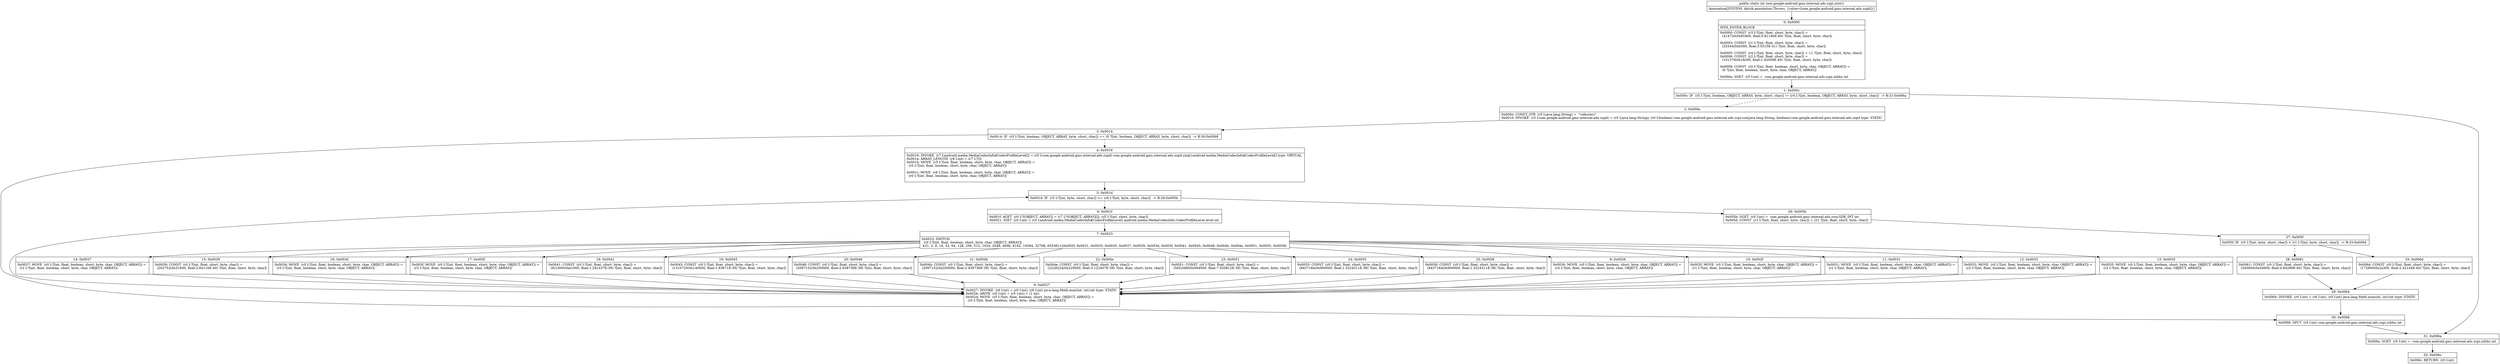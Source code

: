 digraph "CFG forcom.google.android.gms.internal.ads.zzpi.zziw()I" {
Node_0 [shape=record,label="{0\:\ 0x0000|MTH_ENTER_BLOCK\l|0x0000: CONST  (r3 I:?[int, float, short, byte, char]) = \l  (414720(0x65400, float:5.81146E\-40) ?[int, float, short, byte, char])\l \l0x0003: CONST  (r1 I:?[int, float, short, byte, char]) = \l  (25344(0x6300, float:3.5515E\-41) ?[int, float, short, byte, char])\l \l0x0005: CONST  (r4 I:?[int, float, short, byte, char]) = (\-1 ?[int, float, short, byte, char]) \l0x0006: CONST  (r2 I:?[int, float, short, byte, char]) = \l  (101376(0x18c00, float:1.42058E\-40) ?[int, float, short, byte, char])\l \l0x0009: CONST  (r0 I:?[int, float, boolean, short, byte, char, OBJECT, ARRAY]) = \l  (0 ?[int, float, boolean, short, byte, char, OBJECT, ARRAY])\l \l0x000a: SGET  (r5 I:int) =  com.google.android.gms.internal.ads.zzpi.zzbhu int \l}"];
Node_1 [shape=record,label="{1\:\ 0x000c|0x000c: IF  (r5 I:?[int, boolean, OBJECT, ARRAY, byte, short, char]) != (r4 I:?[int, boolean, OBJECT, ARRAY, byte, short, char])  \-\> B:31:0x006a \l}"];
Node_2 [shape=record,label="{2\:\ 0x000e|0x000e: CONST_STR  (r5 I:java.lang.String) =  \"video\/avc\" \l0x0010: INVOKE  (r5 I:com.google.android.gms.internal.ads.zzpd) = (r5 I:java.lang.String), (r0 I:boolean) com.google.android.gms.internal.ads.zzpi.zze(java.lang.String, boolean):com.google.android.gms.internal.ads.zzpd type: STATIC \l}"];
Node_3 [shape=record,label="{3\:\ 0x0014|0x0014: IF  (r5 I:?[int, boolean, OBJECT, ARRAY, byte, short, char]) == (0 ?[int, boolean, OBJECT, ARRAY, byte, short, char])  \-\> B:30:0x0068 \l}"];
Node_4 [shape=record,label="{4\:\ 0x0016|0x0016: INVOKE  (r7 I:android.media.MediaCodecInfo$CodecProfileLevel[]) = (r5 I:com.google.android.gms.internal.ads.zzpd) com.google.android.gms.internal.ads.zzpd.zziq():android.media.MediaCodecInfo$CodecProfileLevel[] type: VIRTUAL \l0x001a: ARRAY_LENGTH  (r8 I:int) = (r7 I:?[]) \l0x001b: MOVE  (r5 I:?[int, float, boolean, short, byte, char, OBJECT, ARRAY]) = \l  (r0 I:?[int, float, boolean, short, byte, char, OBJECT, ARRAY])\l \l0x001c: MOVE  (r6 I:?[int, float, boolean, short, byte, char, OBJECT, ARRAY]) = \l  (r0 I:?[int, float, boolean, short, byte, char, OBJECT, ARRAY])\l \l}"];
Node_5 [shape=record,label="{5\:\ 0x001d|0x001d: IF  (r5 I:?[int, byte, short, char]) \>= (r8 I:?[int, byte, short, char])  \-\> B:26:0x005b \l}"];
Node_6 [shape=record,label="{6\:\ 0x001f|0x001f: AGET  (r0 I:?[OBJECT, ARRAY]) = (r7 I:?[OBJECT, ARRAY][]), (r5 I:?[int, short, byte, char]) \l0x0021: IGET  (r0 I:int) = (r0 I:android.media.MediaCodecInfo$CodecProfileLevel) android.media.MediaCodecInfo.CodecProfileLevel.level int \l}"];
Node_7 [shape=record,label="{7\:\ 0x0023|0x0023: SWITCH  \l  (r0 I:?[int, float, boolean, short, byte, char, OBJECT, ARRAY])\l k:[1, 2, 8, 16, 32, 64, 128, 256, 512, 1024, 2048, 4096, 8192, 16384, 32768, 65536] t:[0x002f, 0x0031, 0x0033, 0x0035, 0x0037, 0x0039, 0x003d, 0x003f, 0x0041, 0x0045, 0x0048, 0x004b, 0x004e, 0x0051, 0x0055, 0x0058] \l}"];
Node_8 [shape=record,label="{8\:\ 0x0026|0x0026: MOVE  (r0 I:?[int, float, boolean, short, byte, char, OBJECT, ARRAY]) = \l  (r4 I:?[int, float, boolean, short, byte, char, OBJECT, ARRAY])\l \l}"];
Node_9 [shape=record,label="{9\:\ 0x0027|0x0027: INVOKE  (r6 I:int) = (r0 I:int), (r6 I:int) java.lang.Math.max(int, int):int type: STATIC \l0x002b: ARITH  (r0 I:int) = (r5 I:int) + (1 int) \l0x002d: MOVE  (r5 I:?[int, float, boolean, short, byte, char, OBJECT, ARRAY]) = \l  (r0 I:?[int, float, boolean, short, byte, char, OBJECT, ARRAY])\l \l}"];
Node_10 [shape=record,label="{10\:\ 0x002f|0x002f: MOVE  (r0 I:?[int, float, boolean, short, byte, char, OBJECT, ARRAY]) = \l  (r1 I:?[int, float, boolean, short, byte, char, OBJECT, ARRAY])\l \l}"];
Node_11 [shape=record,label="{11\:\ 0x0031|0x0031: MOVE  (r0 I:?[int, float, boolean, short, byte, char, OBJECT, ARRAY]) = \l  (r1 I:?[int, float, boolean, short, byte, char, OBJECT, ARRAY])\l \l}"];
Node_12 [shape=record,label="{12\:\ 0x0033|0x0033: MOVE  (r0 I:?[int, float, boolean, short, byte, char, OBJECT, ARRAY]) = \l  (r2 I:?[int, float, boolean, short, byte, char, OBJECT, ARRAY])\l \l}"];
Node_13 [shape=record,label="{13\:\ 0x0035|0x0035: MOVE  (r0 I:?[int, float, boolean, short, byte, char, OBJECT, ARRAY]) = \l  (r2 I:?[int, float, boolean, short, byte, char, OBJECT, ARRAY])\l \l}"];
Node_14 [shape=record,label="{14\:\ 0x0037|0x0037: MOVE  (r0 I:?[int, float, boolean, short, byte, char, OBJECT, ARRAY]) = \l  (r2 I:?[int, float, boolean, short, byte, char, OBJECT, ARRAY])\l \l}"];
Node_15 [shape=record,label="{15\:\ 0x0039|0x0039: CONST  (r0 I:?[int, float, short, byte, char]) = \l  (202752(0x31800, float:2.84116E\-40) ?[int, float, short, byte, char])\l \l}"];
Node_16 [shape=record,label="{16\:\ 0x003d|0x003d: MOVE  (r0 I:?[int, float, boolean, short, byte, char, OBJECT, ARRAY]) = \l  (r3 I:?[int, float, boolean, short, byte, char, OBJECT, ARRAY])\l \l}"];
Node_17 [shape=record,label="{17\:\ 0x003f|0x003f: MOVE  (r0 I:?[int, float, boolean, short, byte, char, OBJECT, ARRAY]) = \l  (r3 I:?[int, float, boolean, short, byte, char, OBJECT, ARRAY])\l \l}"];
Node_18 [shape=record,label="{18\:\ 0x0041|0x0041: CONST  (r0 I:?[int, float, short, byte, char]) = \l  (921600(0xe1000, float:1.291437E\-39) ?[int, float, short, byte, char])\l \l}"];
Node_19 [shape=record,label="{19\:\ 0x0045|0x0045: CONST  (r0 I:?[int, float, short, byte, char]) = \l  (1310720(0x140000, float:1.83671E\-39) ?[int, float, short, byte, char])\l \l}"];
Node_20 [shape=record,label="{20\:\ 0x0048|0x0048: CONST  (r0 I:?[int, float, short, byte, char]) = \l  (2097152(0x200000, float:2.938736E\-39) ?[int, float, short, byte, char])\l \l}"];
Node_21 [shape=record,label="{21\:\ 0x004b|0x004b: CONST  (r0 I:?[int, float, short, byte, char]) = \l  (2097152(0x200000, float:2.938736E\-39) ?[int, float, short, byte, char])\l \l}"];
Node_22 [shape=record,label="{22\:\ 0x004e|0x004e: CONST  (r0 I:?[int, float, short, byte, char]) = \l  (2228224(0x220000, float:3.122407E\-39) ?[int, float, short, byte, char])\l \l}"];
Node_23 [shape=record,label="{23\:\ 0x0051|0x0051: CONST  (r0 I:?[int, float, short, byte, char]) = \l  (5652480(0x564000, float:7.920812E\-39) ?[int, float, short, byte, char])\l \l}"];
Node_24 [shape=record,label="{24\:\ 0x0055|0x0055: CONST  (r0 I:?[int, float, short, byte, char]) = \l  (9437184(0x900000, float:1.3224311E\-38) ?[int, float, short, byte, char])\l \l}"];
Node_25 [shape=record,label="{25\:\ 0x0058|0x0058: CONST  (r0 I:?[int, float, short, byte, char]) = \l  (9437184(0x900000, float:1.3224311E\-38) ?[int, float, short, byte, char])\l \l}"];
Node_26 [shape=record,label="{26\:\ 0x005b|0x005b: SGET  (r0 I:int) =  com.google.android.gms.internal.ads.zzsy.SDK_INT int \l0x005d: CONST  (r1 I:?[int, float, short, byte, char]) = (21 ?[int, float, short, byte, char]) \l}"];
Node_27 [shape=record,label="{27\:\ 0x005f|0x005f: IF  (r0 I:?[int, byte, short, char]) \< (r1 I:?[int, byte, short, char])  \-\> B:33:0x006d \l}"];
Node_28 [shape=record,label="{28\:\ 0x0061|0x0061: CONST  (r0 I:?[int, float, short, byte, char]) = \l  (345600(0x54600, float:4.84289E\-40) ?[int, float, short, byte, char])\l \l}"];
Node_29 [shape=record,label="{29\:\ 0x0064|0x0064: INVOKE  (r0 I:int) = (r6 I:int), (r0 I:int) java.lang.Math.max(int, int):int type: STATIC \l}"];
Node_30 [shape=record,label="{30\:\ 0x0068|0x0068: SPUT  (r0 I:int) com.google.android.gms.internal.ads.zzpi.zzbhu int \l}"];
Node_31 [shape=record,label="{31\:\ 0x006a|0x006a: SGET  (r0 I:int) =  com.google.android.gms.internal.ads.zzpi.zzbhu int \l}"];
Node_32 [shape=record,label="{32\:\ 0x006c|0x006c: RETURN  (r0 I:int) \l}"];
Node_33 [shape=record,label="{33\:\ 0x006d|0x006d: CONST  (r0 I:?[int, float, short, byte, char]) = \l  (172800(0x2a300, float:2.42144E\-40) ?[int, float, short, byte, char])\l \l}"];
MethodNode[shape=record,label="{public static int com.google.android.gms.internal.ads.zzpi.zziw()  | Annotation[SYSTEM, dalvik.annotation.Throws, \{value=[com.google.android.gms.internal.ads.zzpk]\}]\l}"];
MethodNode -> Node_0;
Node_0 -> Node_1;
Node_1 -> Node_2[style=dashed];
Node_1 -> Node_31;
Node_2 -> Node_3;
Node_3 -> Node_4[style=dashed];
Node_3 -> Node_30;
Node_4 -> Node_5;
Node_5 -> Node_6[style=dashed];
Node_5 -> Node_26;
Node_6 -> Node_7;
Node_7 -> Node_8;
Node_7 -> Node_10;
Node_7 -> Node_11;
Node_7 -> Node_12;
Node_7 -> Node_13;
Node_7 -> Node_14;
Node_7 -> Node_15;
Node_7 -> Node_16;
Node_7 -> Node_17;
Node_7 -> Node_18;
Node_7 -> Node_19;
Node_7 -> Node_20;
Node_7 -> Node_21;
Node_7 -> Node_22;
Node_7 -> Node_23;
Node_7 -> Node_24;
Node_7 -> Node_25;
Node_8 -> Node_9;
Node_9 -> Node_5;
Node_10 -> Node_9;
Node_11 -> Node_9;
Node_12 -> Node_9;
Node_13 -> Node_9;
Node_14 -> Node_9;
Node_15 -> Node_9;
Node_16 -> Node_9;
Node_17 -> Node_9;
Node_18 -> Node_9;
Node_19 -> Node_9;
Node_20 -> Node_9;
Node_21 -> Node_9;
Node_22 -> Node_9;
Node_23 -> Node_9;
Node_24 -> Node_9;
Node_25 -> Node_9;
Node_26 -> Node_27;
Node_27 -> Node_28[style=dashed];
Node_27 -> Node_33;
Node_28 -> Node_29;
Node_29 -> Node_30;
Node_30 -> Node_31;
Node_31 -> Node_32;
Node_33 -> Node_29;
}

